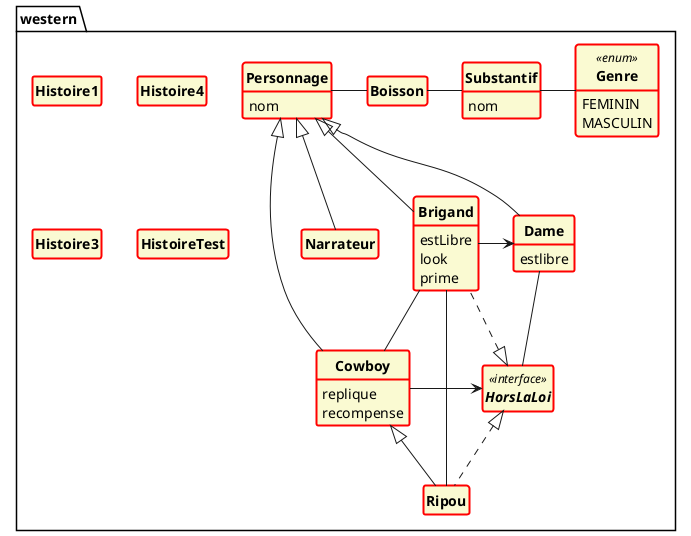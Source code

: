 @startuml

'Code généré automatiquement ;>
skinparam style strictuml
hide empty members
skinparam classAttributeIconSize 0
skinparam classFontStyle Bold
skinparam classbackgroundColor LightGoldenRodYellow
skinparam classbordercolor red
skinparam classattribute none
skinparam classborderthickness 2

package western{
enum Genre <<enum>> {
	FEMININ
	MASCULIN

}
class Boisson {
}
	Boisson - western.Substantif

class Substantif {
	nom
}
	Substantif - western.Genre

class Histoire1 {
}

class Histoire4 {
}

class Personnage {
	nom
}
	
	Personnage - western.Boisson

class Narrateur extends western.Personnage {
}

class Brigand extends western.Personnage implements western.HorsLaLoi {
	estLibre
	look
	prime
}
	Brigand - western.Cowboy
	Brigand -> western.Dame

interface HorsLaLoi <<interface>> {}

class Cowboy extends western.Personnage {
	replique
	recompense
}
	Cowboy -> western.HorsLaLoi

class Dame extends western.Personnage {
	estlibre
}
	Dame - western.HorsLaLoi

class Histoire3 {
}

class Ripou extends western.Cowboy implements western.HorsLaLoi {
}
	Ripou - western.Brigand

class HistoireTest {
}

}


@enduml